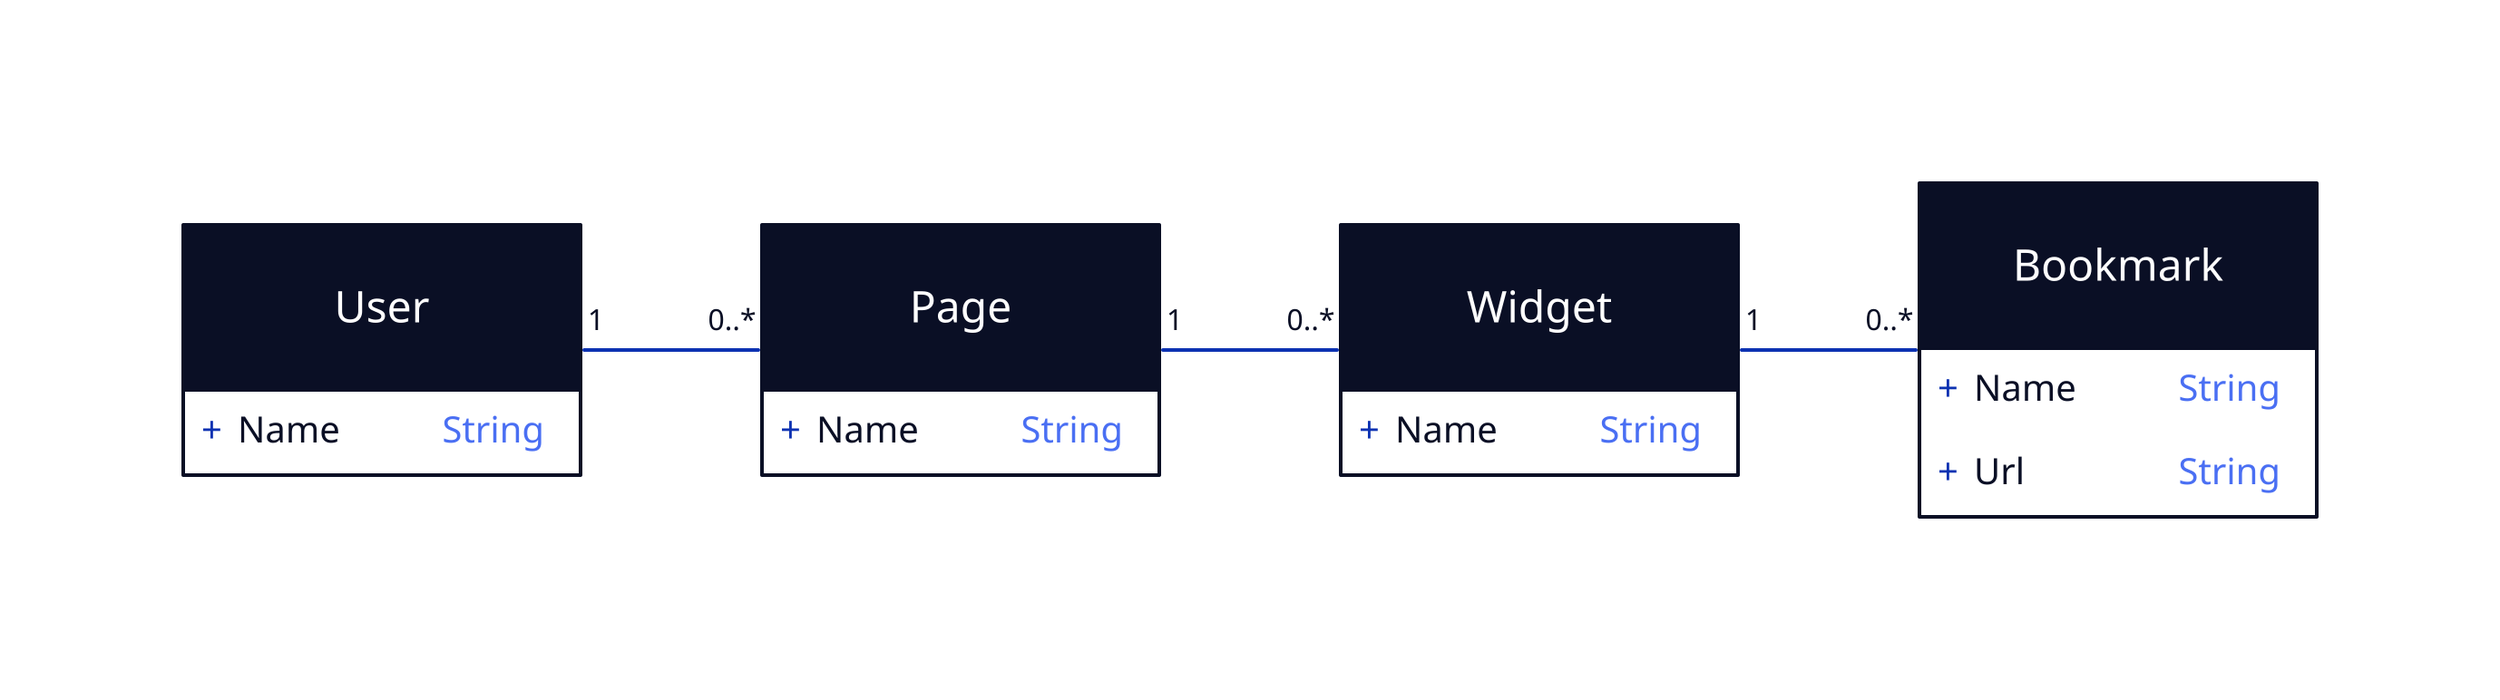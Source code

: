 direction: right

User: {
  shape: class
  Name: String
}
Page: {
  shape: class
  Name: String
}
Widget: {
  shape: class
  Name: String
}
Bookmark: {
  shape: class
  Name: String
  Url: String
}

User -- Page: {
  source-arrowhead: 1
  target-arrowhead: 0..*
}

Page -- Widget: {
  source-arrowhead: 1
  target-arrowhead: 0..*
}

Widget -- Bookmark: {
  source-arrowhead: 1
  target-arrowhead: 0..*
}
